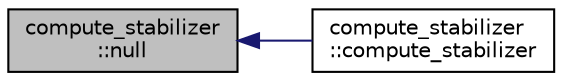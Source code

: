 digraph "compute_stabilizer::null"
{
  edge [fontname="Helvetica",fontsize="10",labelfontname="Helvetica",labelfontsize="10"];
  node [fontname="Helvetica",fontsize="10",shape=record];
  rankdir="LR";
  Node2981 [label="compute_stabilizer\l::null",height=0.2,width=0.4,color="black", fillcolor="grey75", style="filled", fontcolor="black"];
  Node2981 -> Node2982 [dir="back",color="midnightblue",fontsize="10",style="solid",fontname="Helvetica"];
  Node2982 [label="compute_stabilizer\l::compute_stabilizer",height=0.2,width=0.4,color="black", fillcolor="white", style="filled",URL="$d8/d30/classcompute__stabilizer.html#a606d2292f1bc1b30b4fea2653fbb3d68"];
}
